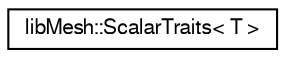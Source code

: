 digraph "Graphical Class Hierarchy"
{
  edge [fontname="FreeSans",fontsize="10",labelfontname="FreeSans",labelfontsize="10"];
  node [fontname="FreeSans",fontsize="10",shape=record];
  rankdir="LR";
  Node1 [label="libMesh::ScalarTraits\< T \>",height=0.2,width=0.4,color="black", fillcolor="white", style="filled",URL="$structlibMesh_1_1ScalarTraits.html"];
}
